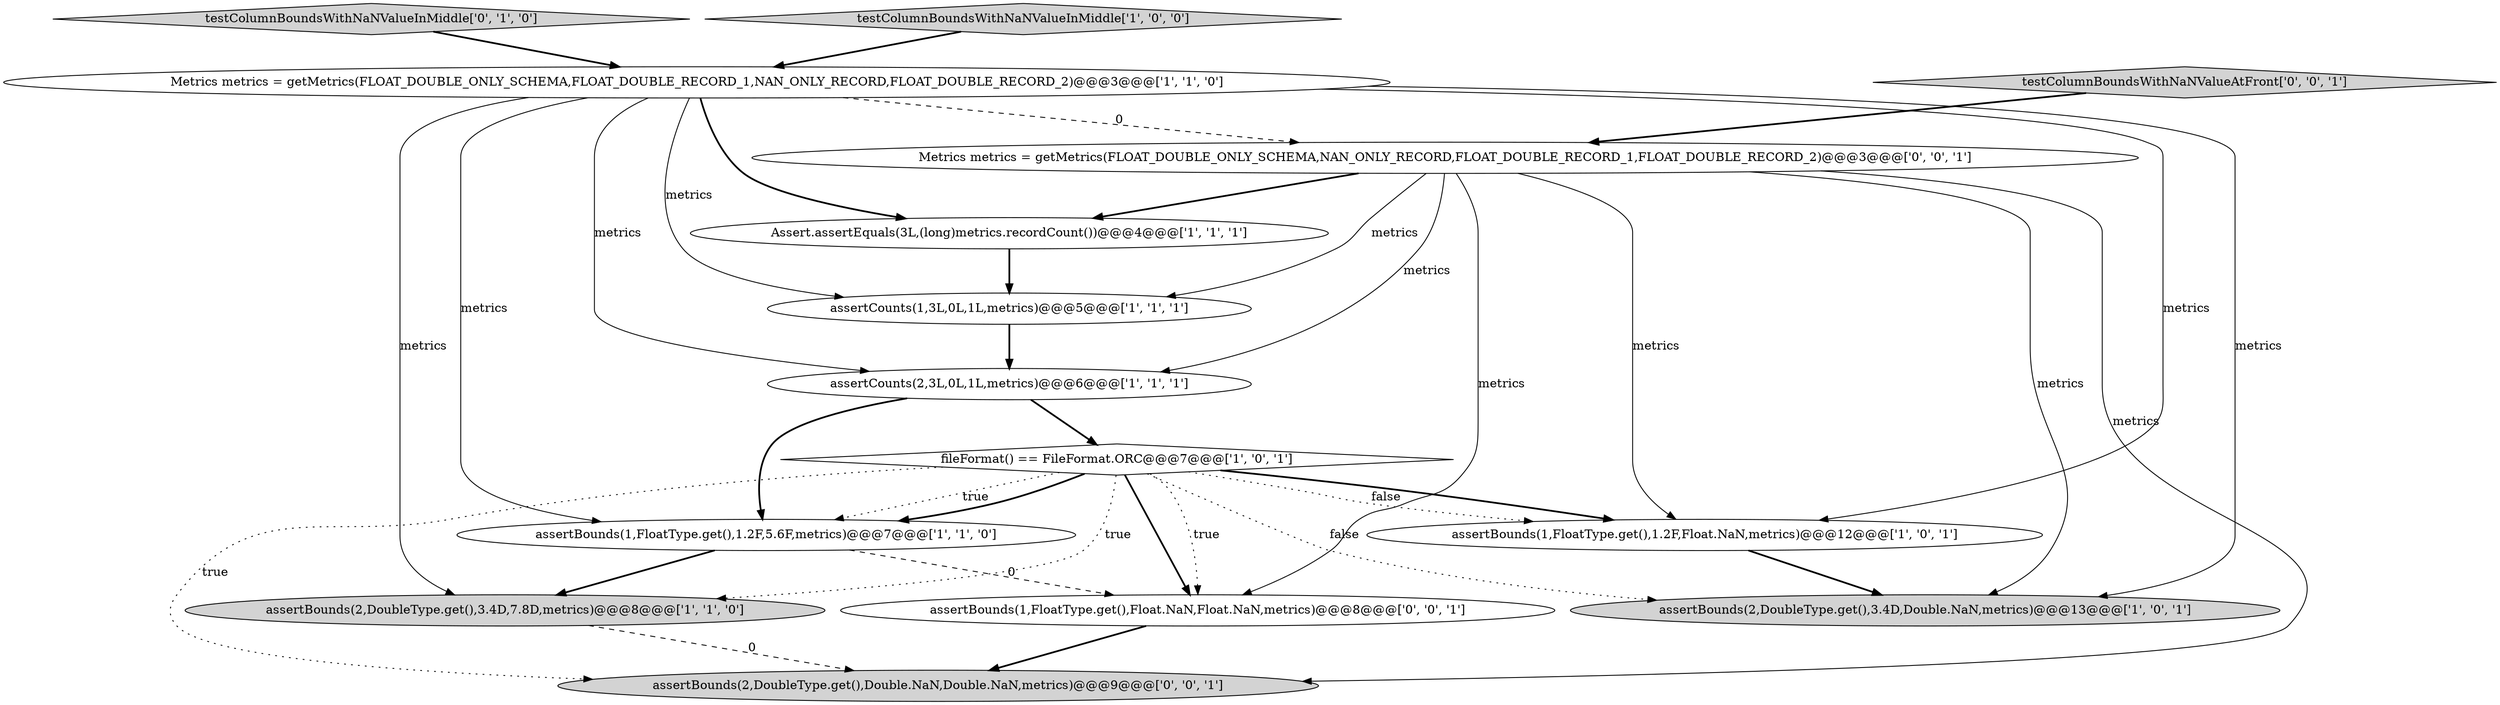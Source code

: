 digraph {
5 [style = filled, label = "fileFormat() == FileFormat.ORC@@@7@@@['1', '0', '1']", fillcolor = white, shape = diamond image = "AAA0AAABBB1BBB"];
7 [style = filled, label = "assertBounds(1,FloatType.get(),1.2F,5.6F,metrics)@@@7@@@['1', '1', '0']", fillcolor = white, shape = ellipse image = "AAA0AAABBB1BBB"];
3 [style = filled, label = "assertCounts(1,3L,0L,1L,metrics)@@@5@@@['1', '1', '1']", fillcolor = white, shape = ellipse image = "AAA0AAABBB1BBB"];
0 [style = filled, label = "Metrics metrics = getMetrics(FLOAT_DOUBLE_ONLY_SCHEMA,FLOAT_DOUBLE_RECORD_1,NAN_ONLY_RECORD,FLOAT_DOUBLE_RECORD_2)@@@3@@@['1', '1', '0']", fillcolor = white, shape = ellipse image = "AAA0AAABBB1BBB"];
6 [style = filled, label = "assertCounts(2,3L,0L,1L,metrics)@@@6@@@['1', '1', '1']", fillcolor = white, shape = ellipse image = "AAA0AAABBB1BBB"];
9 [style = filled, label = "assertBounds(2,DoubleType.get(),3.4D,7.8D,metrics)@@@8@@@['1', '1', '0']", fillcolor = lightgray, shape = ellipse image = "AAA0AAABBB1BBB"];
12 [style = filled, label = "assertBounds(1,FloatType.get(),Float.NaN,Float.NaN,metrics)@@@8@@@['0', '0', '1']", fillcolor = white, shape = ellipse image = "AAA0AAABBB3BBB"];
2 [style = filled, label = "assertBounds(2,DoubleType.get(),3.4D,Double.NaN,metrics)@@@13@@@['1', '0', '1']", fillcolor = lightgray, shape = ellipse image = "AAA0AAABBB1BBB"];
11 [style = filled, label = "Metrics metrics = getMetrics(FLOAT_DOUBLE_ONLY_SCHEMA,NAN_ONLY_RECORD,FLOAT_DOUBLE_RECORD_1,FLOAT_DOUBLE_RECORD_2)@@@3@@@['0', '0', '1']", fillcolor = white, shape = ellipse image = "AAA0AAABBB3BBB"];
14 [style = filled, label = "assertBounds(2,DoubleType.get(),Double.NaN,Double.NaN,metrics)@@@9@@@['0', '0', '1']", fillcolor = lightgray, shape = ellipse image = "AAA0AAABBB3BBB"];
10 [style = filled, label = "testColumnBoundsWithNaNValueInMiddle['0', '1', '0']", fillcolor = lightgray, shape = diamond image = "AAA0AAABBB2BBB"];
13 [style = filled, label = "testColumnBoundsWithNaNValueAtFront['0', '0', '1']", fillcolor = lightgray, shape = diamond image = "AAA0AAABBB3BBB"];
8 [style = filled, label = "assertBounds(1,FloatType.get(),1.2F,Float.NaN,metrics)@@@12@@@['1', '0', '1']", fillcolor = white, shape = ellipse image = "AAA0AAABBB1BBB"];
4 [style = filled, label = "testColumnBoundsWithNaNValueInMiddle['1', '0', '0']", fillcolor = lightgray, shape = diamond image = "AAA0AAABBB1BBB"];
1 [style = filled, label = "Assert.assertEquals(3L,(long)metrics.recordCount())@@@4@@@['1', '1', '1']", fillcolor = white, shape = ellipse image = "AAA0AAABBB1BBB"];
11->3 [style = solid, label="metrics"];
5->14 [style = dotted, label="true"];
0->2 [style = solid, label="metrics"];
5->8 [style = bold, label=""];
0->7 [style = solid, label="metrics"];
11->12 [style = solid, label="metrics"];
12->14 [style = bold, label=""];
7->9 [style = bold, label=""];
5->9 [style = dotted, label="true"];
11->14 [style = solid, label="metrics"];
11->2 [style = solid, label="metrics"];
11->1 [style = bold, label=""];
5->7 [style = dotted, label="true"];
5->12 [style = dotted, label="true"];
0->1 [style = bold, label=""];
3->6 [style = bold, label=""];
11->6 [style = solid, label="metrics"];
13->11 [style = bold, label=""];
1->3 [style = bold, label=""];
8->2 [style = bold, label=""];
0->11 [style = dashed, label="0"];
9->14 [style = dashed, label="0"];
0->9 [style = solid, label="metrics"];
0->3 [style = solid, label="metrics"];
7->12 [style = dashed, label="0"];
6->5 [style = bold, label=""];
0->8 [style = solid, label="metrics"];
0->6 [style = solid, label="metrics"];
5->12 [style = bold, label=""];
11->8 [style = solid, label="metrics"];
6->7 [style = bold, label=""];
5->2 [style = dotted, label="false"];
5->8 [style = dotted, label="false"];
5->7 [style = bold, label=""];
10->0 [style = bold, label=""];
4->0 [style = bold, label=""];
}
